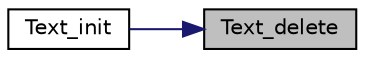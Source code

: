 digraph "Text_delete"
{
 // LATEX_PDF_SIZE
  edge [fontname="Helvetica",fontsize="10",labelfontname="Helvetica",labelfontsize="10"];
  node [fontname="Helvetica",fontsize="10",shape=record];
  rankdir="RL";
  Node1 [label="Text_delete",height=0.2,width=0.4,color="black", fillcolor="grey75", style="filled", fontcolor="black",tooltip=" "];
  Node1 -> Node2 [dir="back",color="midnightblue",fontsize="10",style="solid",fontname="Helvetica"];
  Node2 [label="Text_init",height=0.2,width=0.4,color="black", fillcolor="white", style="filled",URL="$_text_8c.html#aac9f0a144635464b9c3d51ed7274f6c3",tooltip=" "];
}
